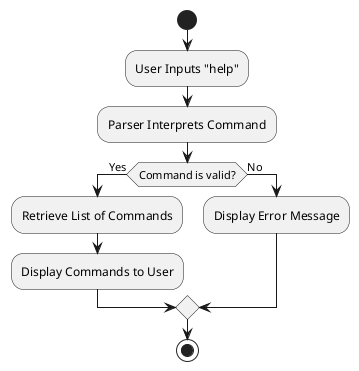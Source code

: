 @startuml
start
:User Inputs "help";
:Parser Interprets Command;
if (Command is valid?) then (Yes)
    :Retrieve List of Commands;
    :Display Commands to User;
else (No)
    :Display Error Message;
endif
stop
@enduml
